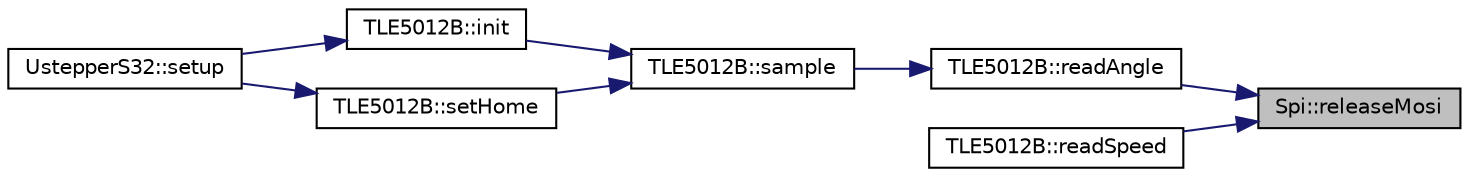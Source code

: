 digraph "Spi::releaseMosi"
{
 // LATEX_PDF_SIZE
  edge [fontname="Helvetica",fontsize="10",labelfontname="Helvetica",labelfontsize="10"];
  node [fontname="Helvetica",fontsize="10",shape=record];
  rankdir="RL";
  Node1 [label="Spi::releaseMosi",height=0.2,width=0.4,color="black", fillcolor="grey75", style="filled", fontcolor="black",tooltip=" "];
  Node1 -> Node2 [dir="back",color="midnightblue",fontsize="10",style="solid",fontname="Helvetica"];
  Node2 [label="TLE5012B::readAngle",height=0.2,width=0.4,color="black", fillcolor="white", style="filled",URL="$classTLE5012B.html#ac9bf248b79a4359e593a4a9d0dab6c72",tooltip=" "];
  Node2 -> Node3 [dir="back",color="midnightblue",fontsize="10",style="solid",fontname="Helvetica"];
  Node3 [label="TLE5012B::sample",height=0.2,width=0.4,color="black", fillcolor="white", style="filled",URL="$classTLE5012B.html#aa2fd38efe1afcbf9762864144a509344",tooltip=" "];
  Node3 -> Node4 [dir="back",color="midnightblue",fontsize="10",style="solid",fontname="Helvetica"];
  Node4 [label="TLE5012B::init",height=0.2,width=0.4,color="black", fillcolor="white", style="filled",URL="$classTLE5012B.html#a328bf23d2b7fdc7ce77b2c041ba4c661",tooltip=" "];
  Node4 -> Node5 [dir="back",color="midnightblue",fontsize="10",style="solid",fontname="Helvetica"];
  Node5 [label="UstepperS32::setup",height=0.2,width=0.4,color="black", fillcolor="white", style="filled",URL="$classUstepperS32.html#a9db3b9f02f66bb17424b3e114c851d37",tooltip="Initializes the different parts of the uStepper S object."];
  Node3 -> Node6 [dir="back",color="midnightblue",fontsize="10",style="solid",fontname="Helvetica"];
  Node6 [label="TLE5012B::setHome",height=0.2,width=0.4,color="black", fillcolor="white", style="filled",URL="$classTLE5012B.html#a96b932ad326cb5c284aac3b9cd6db92e",tooltip=" "];
  Node6 -> Node5 [dir="back",color="midnightblue",fontsize="10",style="solid",fontname="Helvetica"];
  Node1 -> Node7 [dir="back",color="midnightblue",fontsize="10",style="solid",fontname="Helvetica"];
  Node7 [label="TLE5012B::readSpeed",height=0.2,width=0.4,color="black", fillcolor="white", style="filled",URL="$classTLE5012B.html#a10a013acb226d8d63dbeea0559eb88eb",tooltip=" "];
}
